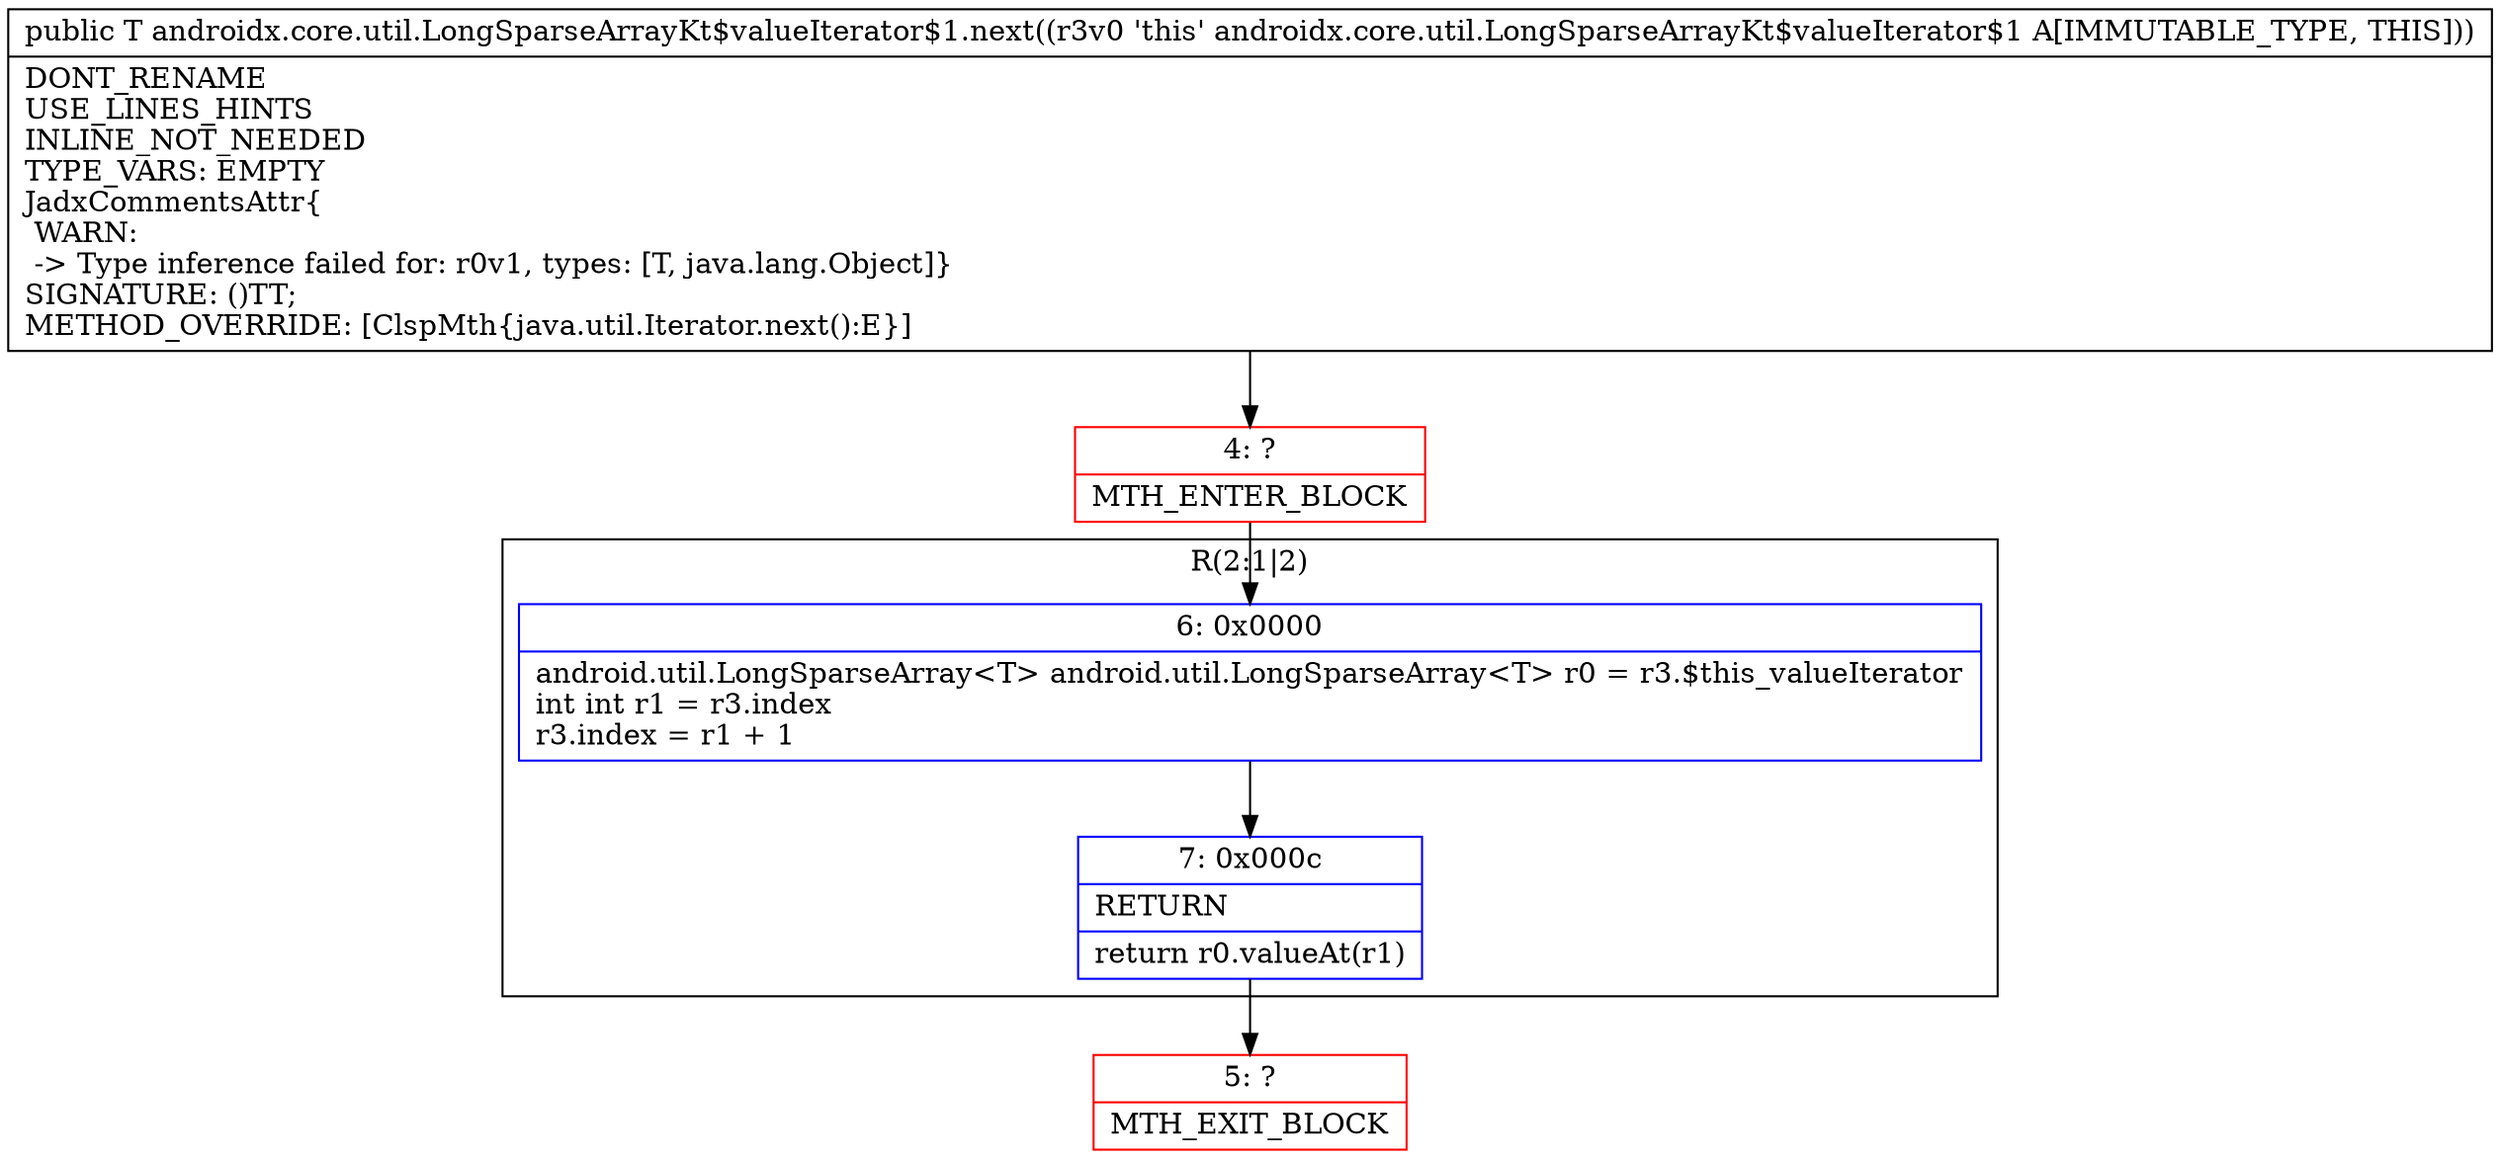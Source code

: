 digraph "CFG forandroidx.core.util.LongSparseArrayKt$valueIterator$1.next()Ljava\/lang\/Object;" {
subgraph cluster_Region_1700655117 {
label = "R(2:1|2)";
node [shape=record,color=blue];
Node_6 [shape=record,label="{6\:\ 0x0000|android.util.LongSparseArray\<T\> android.util.LongSparseArray\<T\> r0 = r3.$this_valueIterator\lint int r1 = r3.index\lr3.index = r1 + 1\l}"];
Node_7 [shape=record,label="{7\:\ 0x000c|RETURN\l|return r0.valueAt(r1)\l}"];
}
Node_4 [shape=record,color=red,label="{4\:\ ?|MTH_ENTER_BLOCK\l}"];
Node_5 [shape=record,color=red,label="{5\:\ ?|MTH_EXIT_BLOCK\l}"];
MethodNode[shape=record,label="{public T androidx.core.util.LongSparseArrayKt$valueIterator$1.next((r3v0 'this' androidx.core.util.LongSparseArrayKt$valueIterator$1 A[IMMUTABLE_TYPE, THIS]))  | DONT_RENAME\lUSE_LINES_HINTS\lINLINE_NOT_NEEDED\lTYPE_VARS: EMPTY\lJadxCommentsAttr\{\l WARN: \l \-\> Type inference failed for: r0v1, types: [T, java.lang.Object]\}\lSIGNATURE: ()TT;\lMETHOD_OVERRIDE: [ClspMth\{java.util.Iterator.next():E\}]\l}"];
MethodNode -> Node_4;Node_6 -> Node_7;
Node_7 -> Node_5;
Node_4 -> Node_6;
}

